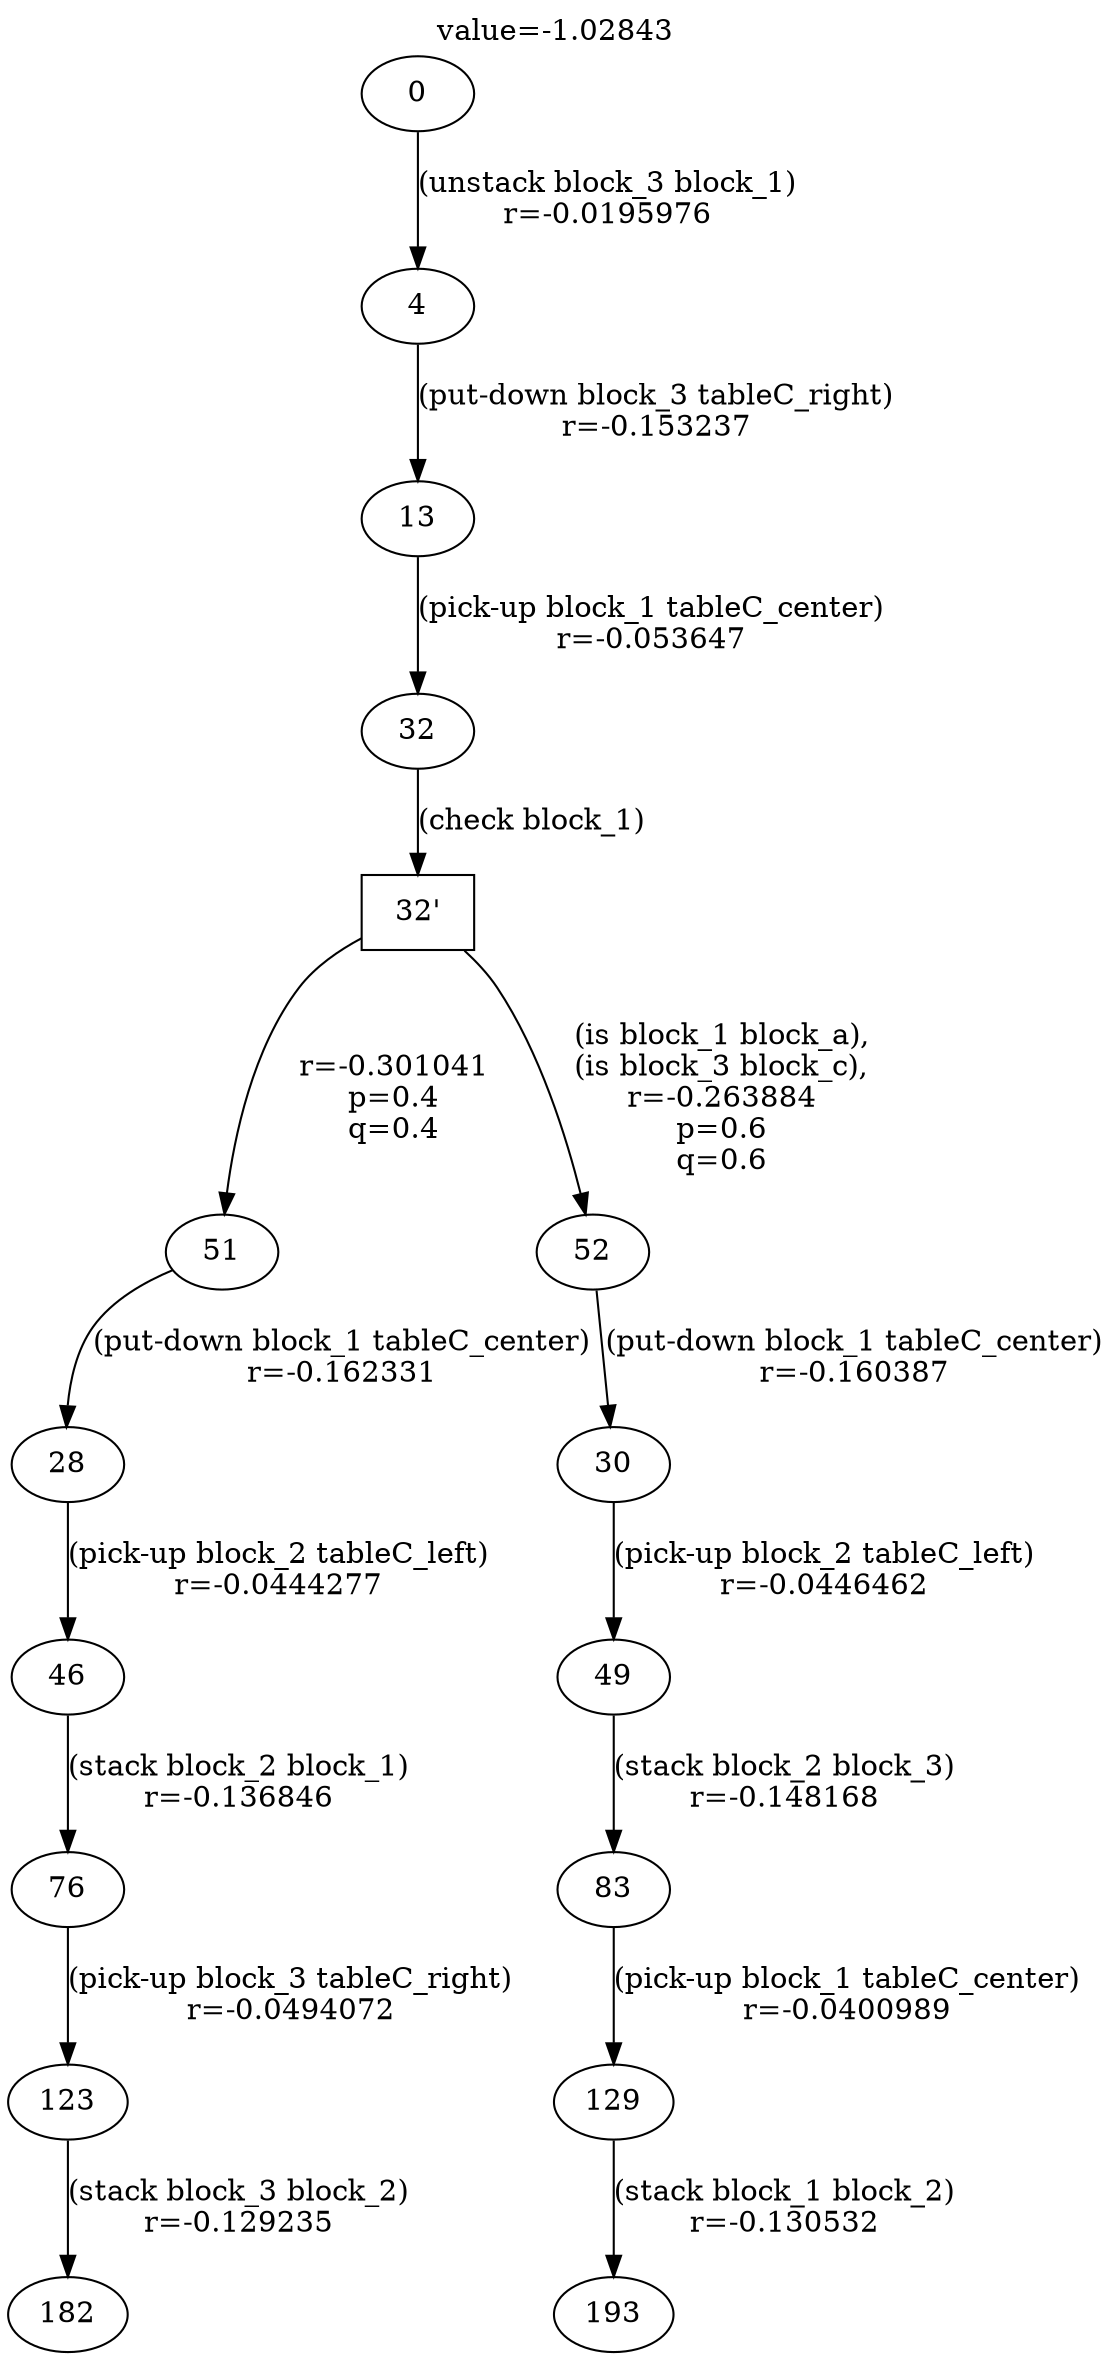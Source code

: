 digraph g{
label="value=-1.02843"
labelloc=top
0->4 [ label="(unstack block_3 block_1)
r=-0.0195976" ];
4->13 [ label="(put-down block_3 tableC_right)
r=-0.153237" ];
13->32 [ label="(pick-up block_1 tableC_center)
r=-0.053647" ];
"32'" [ shape=box ] ;
32->"32'" [ label="(check block_1)" ];
"32'"->51 [ label="
r=-0.301041
p=0.4
q=0.4" ];
51->28 [ label="(put-down block_1 tableC_center)
r=-0.162331" ];
28->46 [ label="(pick-up block_2 tableC_left)
r=-0.0444277" ];
46->76 [ label="(stack block_2 block_1)
r=-0.136846" ];
76->123 [ label="(pick-up block_3 tableC_right)
r=-0.0494072" ];
123->182 [ label="(stack block_3 block_2)
r=-0.129235" ];
"32'"->52 [ label="
(is block_1 block_a),
(is block_3 block_c),
r=-0.263884
p=0.6
q=0.6" ];
52->30 [ label="(put-down block_1 tableC_center)
r=-0.160387" ];
30->49 [ label="(pick-up block_2 tableC_left)
r=-0.0446462" ];
49->83 [ label="(stack block_2 block_3)
r=-0.148168" ];
83->129 [ label="(pick-up block_1 tableC_center)
r=-0.0400989" ];
129->193 [ label="(stack block_1 block_2)
r=-0.130532" ];
}

